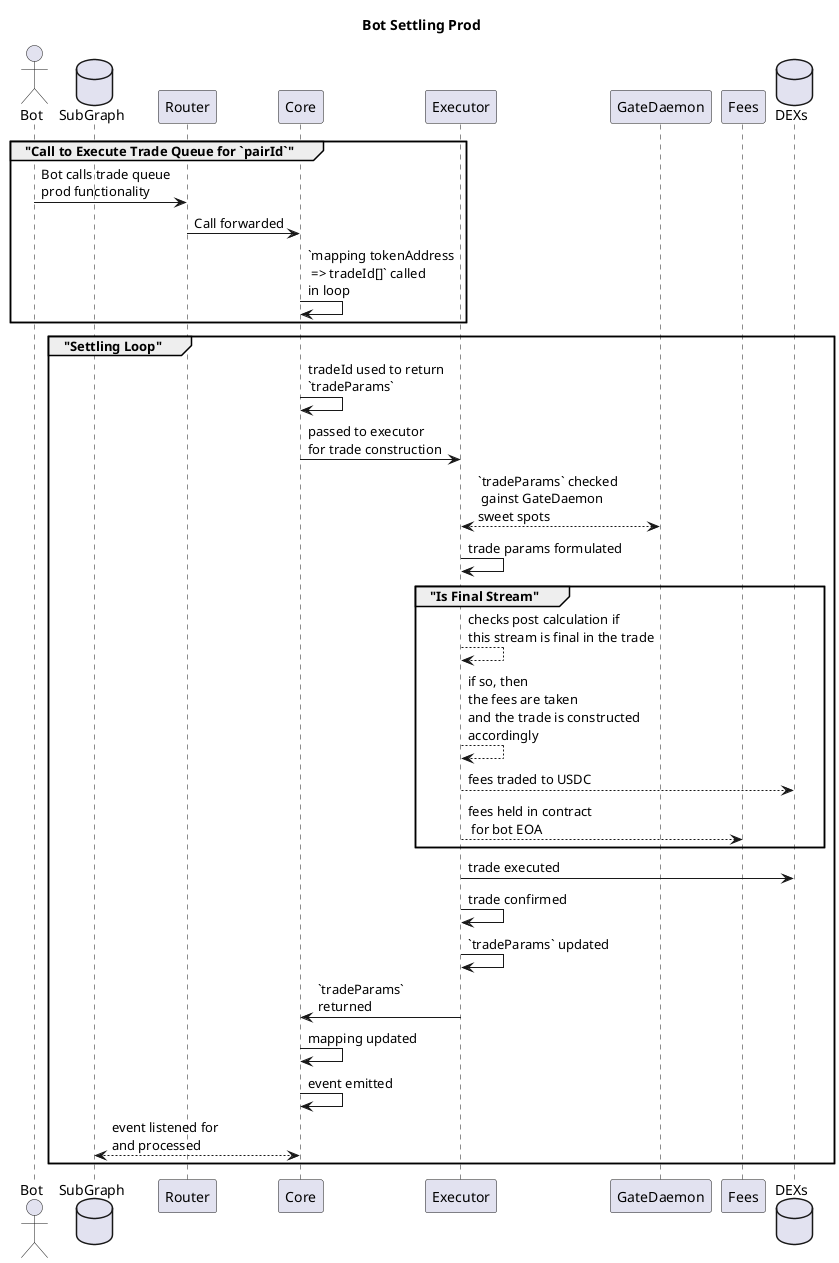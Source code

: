 @startuml BotSettlingProd
title Bot Settling Prod

actor Bot as B
database SubGraph as SG
participant "Router" as R
participant "Core" as C
participant "Executor" as E
participant "GateDaemon" as GD
participant "Fees" as F
database "DEXs" as DEX

group "Call to Execute Trade Queue for `pairId`"
B -> R: Bot calls trade queue\nprod functionality
R -> C: Call forwarded
C -> C: `mapping tokenAddress\n => tradeId[]` called\nin loop
end group
group "Settling Loop"
C -> C: tradeId used to return\n`tradeParams` 
C -> E: passed to executor\nfor trade construction
E <--> GD: `tradeParams` checked\n gainst GateDaemon\nsweet spots
E -> E: trade params formulated
group "Is Final Stream"
E --> E: checks post calculation if\nthis stream is final in the trade
E --> E: if so, then\nthe fees are taken\nand the trade is constructed\naccordingly
E --> DEX: fees traded to USDC
E --> F: fees held in contract\n for bot EOA
end group
E -> DEX: trade executed
E -> E: trade confirmed
E -> E: `tradeParams` updated
E -> C: `tradeParams` \nreturned
C -> C: mapping updated
C -> C: event emitted
SG <--> C: event listened for\nand processed
end group



@enduml

